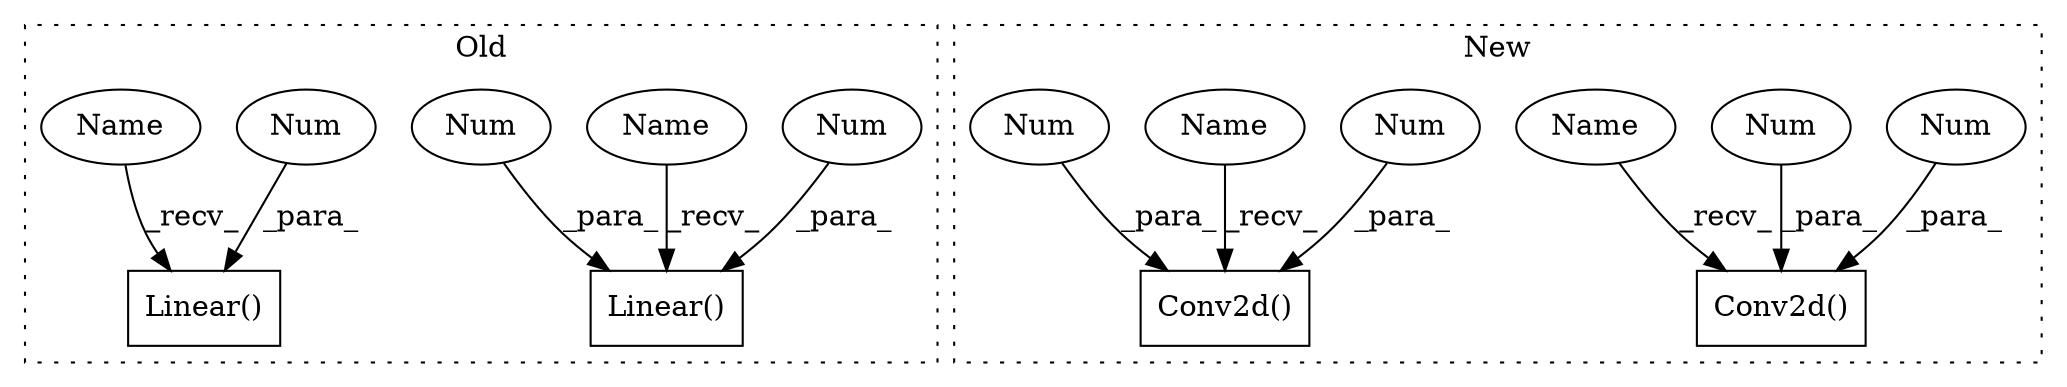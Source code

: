 digraph G {
subgraph cluster0 {
1 [label="Linear()" a="75" s="326,344" l="10,1" shape="box"];
3 [label="Num" a="76" s="341" l="3" shape="ellipse"];
4 [label="Num" a="76" s="336" l="3" shape="ellipse"];
5 [label="Linear()" a="75" s="211,228" l="10,1" shape="box"];
6 [label="Num" a="76" s="226" l="2" shape="ellipse"];
14 [label="Name" a="87" s="211" l="2" shape="ellipse"];
15 [label="Name" a="87" s="326" l="2" shape="ellipse"];
label = "Old";
style="dotted";
}
subgraph cluster1 {
2 [label="Conv2d()" a="75" s="679,697" l="10,49" shape="box"];
7 [label="Num" a="76" s="689" l="3" shape="ellipse"];
8 [label="Num" a="76" s="694" l="3" shape="ellipse"];
9 [label="Conv2d()" a="75" s="531,548" l="10,49" shape="box"];
10 [label="Num" a="76" s="541" l="2" shape="ellipse"];
11 [label="Num" a="76" s="545" l="3" shape="ellipse"];
12 [label="Name" a="87" s="531" l="2" shape="ellipse"];
13 [label="Name" a="87" s="679" l="2" shape="ellipse"];
label = "New";
style="dotted";
}
3 -> 1 [label="_para_"];
4 -> 1 [label="_para_"];
6 -> 5 [label="_para_"];
7 -> 2 [label="_para_"];
8 -> 2 [label="_para_"];
10 -> 9 [label="_para_"];
11 -> 9 [label="_para_"];
12 -> 9 [label="_recv_"];
13 -> 2 [label="_recv_"];
14 -> 5 [label="_recv_"];
15 -> 1 [label="_recv_"];
}